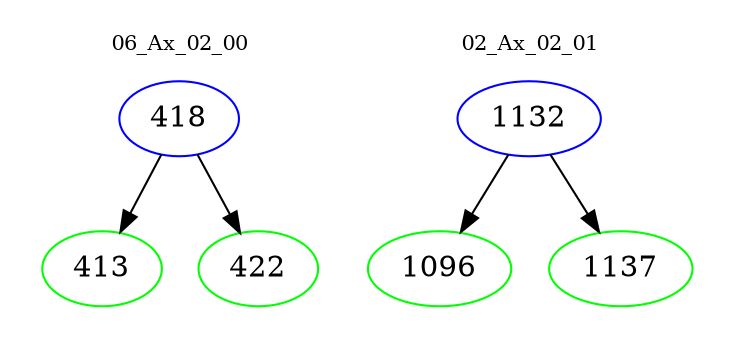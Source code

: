digraph{
subgraph cluster_0 {
color = white
label = "06_Ax_02_00";
fontsize=10;
T0_418 [label="418", color="blue"]
T0_418 -> T0_413 [color="black"]
T0_413 [label="413", color="green"]
T0_418 -> T0_422 [color="black"]
T0_422 [label="422", color="green"]
}
subgraph cluster_1 {
color = white
label = "02_Ax_02_01";
fontsize=10;
T1_1132 [label="1132", color="blue"]
T1_1132 -> T1_1096 [color="black"]
T1_1096 [label="1096", color="green"]
T1_1132 -> T1_1137 [color="black"]
T1_1137 [label="1137", color="green"]
}
}
